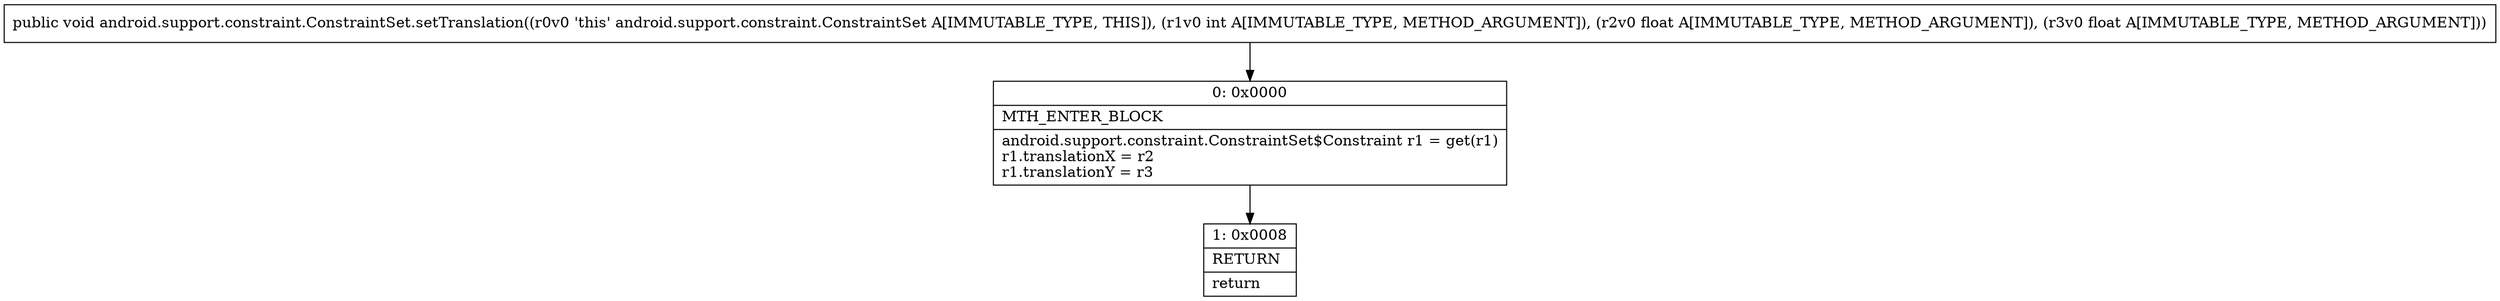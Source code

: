 digraph "CFG forandroid.support.constraint.ConstraintSet.setTranslation(IFF)V" {
Node_0 [shape=record,label="{0\:\ 0x0000|MTH_ENTER_BLOCK\l|android.support.constraint.ConstraintSet$Constraint r1 = get(r1)\lr1.translationX = r2\lr1.translationY = r3\l}"];
Node_1 [shape=record,label="{1\:\ 0x0008|RETURN\l|return\l}"];
MethodNode[shape=record,label="{public void android.support.constraint.ConstraintSet.setTranslation((r0v0 'this' android.support.constraint.ConstraintSet A[IMMUTABLE_TYPE, THIS]), (r1v0 int A[IMMUTABLE_TYPE, METHOD_ARGUMENT]), (r2v0 float A[IMMUTABLE_TYPE, METHOD_ARGUMENT]), (r3v0 float A[IMMUTABLE_TYPE, METHOD_ARGUMENT])) }"];
MethodNode -> Node_0;
Node_0 -> Node_1;
}

